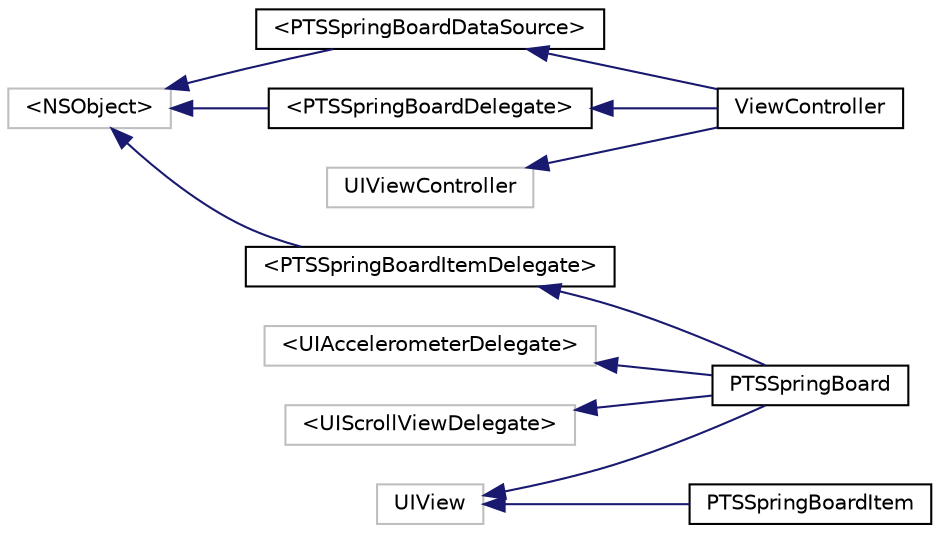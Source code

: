 digraph "سلسله مراتب گرافيکی کلاس"
{
  edge [fontname="Helvetica",fontsize="10",labelfontname="Helvetica",labelfontsize="10"];
  node [fontname="Helvetica",fontsize="10",shape=record];
  rankdir="LR";
  Node1 [label="\<NSObject\>",height=0.2,width=0.4,color="grey75", fillcolor="white", style="filled"];
  Node1 -> Node2 [dir="back",color="midnightblue",fontsize="10",style="solid",fontname="Helvetica"];
  Node2 [label="\<PTSSpringBoardDataSource\>",height=0.2,width=0.4,color="black", fillcolor="white", style="filled",URL="$protocol_p_t_s_spring_board_data_source-p.html",tooltip="The protocol is implemented by a PTSSpringBoard data source which provides the content for a PTSSprin..."];
  Node2 -> Node3 [dir="back",color="midnightblue",fontsize="10",style="solid",fontname="Helvetica"];
  Node3 [label="ViewController",height=0.2,width=0.4,color="black", fillcolor="white", style="filled",URL="$interface_view_controller.html"];
  Node1 -> Node4 [dir="back",color="midnightblue",fontsize="10",style="solid",fontname="Helvetica"];
  Node4 [label="\<PTSSpringBoardDelegate\>",height=0.2,width=0.4,color="black", fillcolor="white", style="filled",URL="$protocol_p_t_s_spring_board_delegate-p.html",tooltip="The protocol is implemented by a PTSSpringBoard delegate to be informed of user-interactions occuring..."];
  Node4 -> Node3 [dir="back",color="midnightblue",fontsize="10",style="solid",fontname="Helvetica"];
  Node1 -> Node5 [dir="back",color="midnightblue",fontsize="10",style="solid",fontname="Helvetica"];
  Node5 [label="\<PTSSpringBoardItemDelegate\>",height=0.2,width=0.4,color="black", fillcolor="white", style="filled",URL="$protocol_p_t_s_spring_board_item_delegate-p.html",tooltip="The protocol is implemented by the PTSSpringBoard to be informed of user-interactions by a single PTS..."];
  Node5 -> Node6 [dir="back",color="midnightblue",fontsize="10",style="solid",fontname="Helvetica"];
  Node6 [label="PTSSpringBoard",height=0.2,width=0.4,color="black", fillcolor="white", style="filled",URL="$interface_p_t_s_spring_board.html",tooltip="The PTSSpringBoard is used to display a list of user-interactable items in a view that resembles the ..."];
  Node7 [label="\<UIAccelerometerDelegate\>",height=0.2,width=0.4,color="grey75", fillcolor="white", style="filled"];
  Node7 -> Node6 [dir="back",color="midnightblue",fontsize="10",style="solid",fontname="Helvetica"];
  Node8 [label="\<UIScrollViewDelegate\>",height=0.2,width=0.4,color="grey75", fillcolor="white", style="filled"];
  Node8 -> Node6 [dir="back",color="midnightblue",fontsize="10",style="solid",fontname="Helvetica"];
  Node9 [label="UIView",height=0.2,width=0.4,color="grey75", fillcolor="white", style="filled"];
  Node9 -> Node6 [dir="back",color="midnightblue",fontsize="10",style="solid",fontname="Helvetica"];
  Node9 -> Node10 [dir="back",color="midnightblue",fontsize="10",style="solid",fontname="Helvetica"];
  Node10 [label="PTSSpringBoardItem",height=0.2,width=0.4,color="black", fillcolor="white", style="filled",URL="$interface_p_t_s_spring_board_item.html",tooltip="The PTSSpringBoardItem class implements attributes and behaviours of an item, that appears in a PTSSp..."];
  Node11 [label="UIViewController",height=0.2,width=0.4,color="grey75", fillcolor="white", style="filled"];
  Node11 -> Node3 [dir="back",color="midnightblue",fontsize="10",style="solid",fontname="Helvetica"];
}
